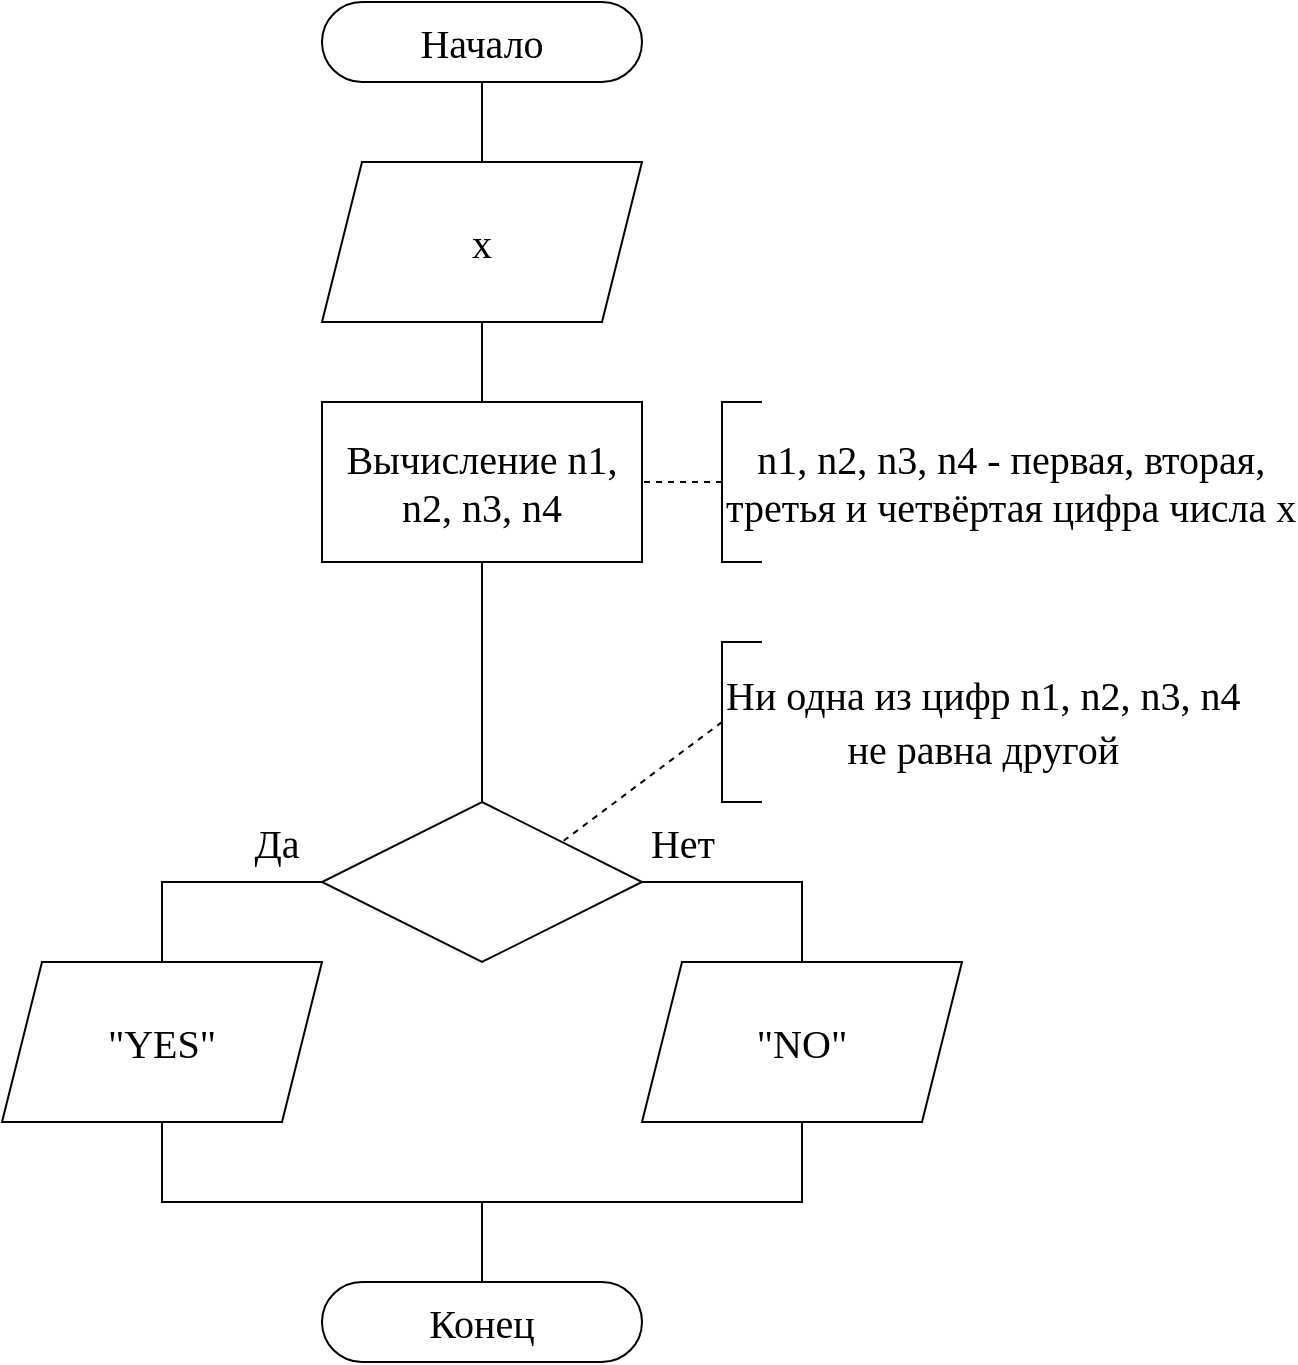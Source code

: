 <mxfile version="15.2.7" type="device"><diagram id="p_sSJPPd7CBM5PTrBs72" name="Страница 1"><mxGraphModel dx="1422" dy="822" grid="1" gridSize="10" guides="1" tooltips="1" connect="1" arrows="1" fold="1" page="1" pageScale="1" pageWidth="827" pageHeight="1169" math="1" shadow="0"><root><mxCell id="0"/><mxCell id="1" parent="0"/><mxCell id="N-GZp5l3dZXzcz5o_aDv-4" value="" style="edgeStyle=orthogonalEdgeStyle;rounded=0;orthogonalLoop=1;jettySize=auto;html=1;endArrow=none;endFill=0;fontFamily=Times New Roman;fontSize=20;" parent="1" source="N-GZp5l3dZXzcz5o_aDv-1" target="N-GZp5l3dZXzcz5o_aDv-2" edge="1"><mxGeometry relative="1" as="geometry"/></mxCell><mxCell id="N-GZp5l3dZXzcz5o_aDv-1" value="Начало" style="rounded=1;whiteSpace=wrap;html=1;arcSize=50;fontFamily=Times New Roman;fontSize=20;" parent="1" vertex="1"><mxGeometry x="320" y="80" width="160" height="40" as="geometry"/></mxCell><mxCell id="Sp5nAANRLCifuOTijUDB-2" value="" style="edgeStyle=orthogonalEdgeStyle;rounded=0;orthogonalLoop=1;jettySize=auto;html=1;endArrow=none;endFill=0;fontFamily=Times New Roman;fontSize=20;" edge="1" parent="1" source="N-GZp5l3dZXzcz5o_aDv-2" target="Sp5nAANRLCifuOTijUDB-1"><mxGeometry relative="1" as="geometry"/></mxCell><mxCell id="N-GZp5l3dZXzcz5o_aDv-2" value="x" style="shape=parallelogram;perimeter=parallelogramPerimeter;whiteSpace=wrap;html=1;fixedSize=1;fontFamily=Times New Roman;fontSize=20;" parent="1" vertex="1"><mxGeometry x="320" y="160" width="160" height="80" as="geometry"/></mxCell><mxCell id="Sp5nAANRLCifuOTijUDB-27" style="edgeStyle=orthogonalEdgeStyle;rounded=0;orthogonalLoop=1;jettySize=auto;html=1;entryX=0.5;entryY=0;entryDx=0;entryDy=0;fontFamily=Times New Roman;fontSize=20;endArrow=none;endFill=0;exitX=0;exitY=0.5;exitDx=0;exitDy=0;" edge="1" parent="1" source="N-GZp5l3dZXzcz5o_aDv-3" target="Sp5nAANRLCifuOTijUDB-25"><mxGeometry relative="1" as="geometry"/></mxCell><mxCell id="Sp5nAANRLCifuOTijUDB-31" value="Да" style="edgeLabel;html=1;align=center;verticalAlign=middle;resizable=0;points=[];fontSize=20;fontFamily=Times New Roman;" vertex="1" connectable="0" parent="Sp5nAANRLCifuOTijUDB-27"><mxGeometry x="-0.617" y="-2" relative="1" as="geometry"><mxPoint y="-18" as="offset"/></mxGeometry></mxCell><mxCell id="Sp5nAANRLCifuOTijUDB-28" style="edgeStyle=orthogonalEdgeStyle;rounded=0;orthogonalLoop=1;jettySize=auto;html=1;entryX=0.5;entryY=0;entryDx=0;entryDy=0;fontFamily=Times New Roman;fontSize=20;endArrow=none;endFill=0;exitX=1;exitY=0.5;exitDx=0;exitDy=0;" edge="1" parent="1" source="N-GZp5l3dZXzcz5o_aDv-3" target="Sp5nAANRLCifuOTijUDB-26"><mxGeometry relative="1" as="geometry"/></mxCell><mxCell id="Sp5nAANRLCifuOTijUDB-32" value="Нет" style="edgeLabel;html=1;align=center;verticalAlign=middle;resizable=0;points=[];fontSize=20;fontFamily=Times New Roman;" vertex="1" connectable="0" parent="Sp5nAANRLCifuOTijUDB-28"><mxGeometry x="-0.617" y="-1" relative="1" as="geometry"><mxPoint x="-3" y="-21" as="offset"/></mxGeometry></mxCell><mxCell id="N-GZp5l3dZXzcz5o_aDv-3" value="" style="rhombus;whiteSpace=wrap;html=1;fontFamily=Times New Roman;fontSize=20;" parent="1" vertex="1"><mxGeometry x="320" y="480" width="160" height="80" as="geometry"/></mxCell><mxCell id="N-GZp5l3dZXzcz5o_aDv-18" value="Конец" style="rounded=1;whiteSpace=wrap;html=1;arcSize=50;fontFamily=Times New Roman;fontSize=20;" parent="1" vertex="1"><mxGeometry x="320" y="720" width="160" height="40" as="geometry"/></mxCell><mxCell id="Sp5nAANRLCifuOTijUDB-3" value="" style="edgeStyle=orthogonalEdgeStyle;rounded=0;orthogonalLoop=1;jettySize=auto;html=1;endArrow=none;endFill=0;fontFamily=Times New Roman;fontSize=20;" edge="1" parent="1" source="Sp5nAANRLCifuOTijUDB-1" target="N-GZp5l3dZXzcz5o_aDv-3"><mxGeometry relative="1" as="geometry"/></mxCell><mxCell id="Sp5nAANRLCifuOTijUDB-1" value="Вычисление n1, n2, n3, n4" style="rounded=0;whiteSpace=wrap;html=1;fontSize=20;fontFamily=Times New Roman;" vertex="1" parent="1"><mxGeometry x="320" y="280" width="160" height="80" as="geometry"/></mxCell><mxCell id="Sp5nAANRLCifuOTijUDB-5" value="" style="edgeStyle=orthogonalEdgeStyle;rounded=0;orthogonalLoop=1;jettySize=auto;html=1;fontSize=20;endArrow=none;endFill=0;dashed=1;fontFamily=Times New Roman;" edge="1" parent="1" source="Sp5nAANRLCifuOTijUDB-4" target="Sp5nAANRLCifuOTijUDB-1"><mxGeometry relative="1" as="geometry"/></mxCell><mxCell id="Sp5nAANRLCifuOTijUDB-4" value="&lt;div style=&quot;text-align: center&quot;&gt;&lt;span&gt;n1, n2, n3, n4 - первая, вторая,&lt;/span&gt;&lt;/div&gt;&lt;div style=&quot;text-align: center&quot;&gt;&lt;span&gt;третья&amp;nbsp;&lt;/span&gt;&lt;span&gt;и четвёртая цифра числа x&lt;/span&gt;&lt;/div&gt;" style="strokeWidth=1;html=1;shape=mxgraph.flowchart.annotation_1;align=left;pointerEvents=1;fontSize=20;spacing=2;fontFamily=Times New Roman;" vertex="1" parent="1"><mxGeometry x="520" y="280" width="20" height="80" as="geometry"/></mxCell><mxCell id="Sp5nAANRLCifuOTijUDB-24" style="rounded=0;orthogonalLoop=1;jettySize=auto;html=1;entryX=1;entryY=0;entryDx=0;entryDy=0;fontFamily=Times New Roman;fontSize=20;endArrow=none;endFill=0;exitX=0;exitY=0.5;exitDx=0;exitDy=0;exitPerimeter=0;dashed=1;" edge="1" parent="1" source="Sp5nAANRLCifuOTijUDB-21" target="N-GZp5l3dZXzcz5o_aDv-3"><mxGeometry relative="1" as="geometry"/></mxCell><mxCell id="Sp5nAANRLCifuOTijUDB-21" value="&lt;div style=&quot;text-align: center&quot;&gt;&lt;div style=&quot;line-height: 27px&quot;&gt;Ни одна из цифр n1, n2, n3, n4&lt;/div&gt;&lt;div style=&quot;line-height: 27px&quot;&gt;не равна другой&lt;/div&gt;&lt;/div&gt;" style="strokeWidth=1;html=1;shape=mxgraph.flowchart.annotation_1;align=left;pointerEvents=1;fontSize=20;spacing=2;fontFamily=Times New Roman;" vertex="1" parent="1"><mxGeometry x="520" y="400" width="20" height="80" as="geometry"/></mxCell><mxCell id="Sp5nAANRLCifuOTijUDB-29" style="edgeStyle=orthogonalEdgeStyle;rounded=0;orthogonalLoop=1;jettySize=auto;html=1;entryX=0.5;entryY=0;entryDx=0;entryDy=0;fontFamily=Times New Roman;fontSize=20;endArrow=none;endFill=0;" edge="1" parent="1" source="Sp5nAANRLCifuOTijUDB-25" target="N-GZp5l3dZXzcz5o_aDv-18"><mxGeometry relative="1" as="geometry"/></mxCell><mxCell id="Sp5nAANRLCifuOTijUDB-25" value="&quot;YES&quot;" style="shape=parallelogram;perimeter=parallelogramPerimeter;whiteSpace=wrap;html=1;fixedSize=1;fontFamily=Times New Roman;fontSize=20;" vertex="1" parent="1"><mxGeometry x="160" y="560" width="160" height="80" as="geometry"/></mxCell><mxCell id="Sp5nAANRLCifuOTijUDB-30" style="edgeStyle=orthogonalEdgeStyle;rounded=0;orthogonalLoop=1;jettySize=auto;html=1;entryX=0.5;entryY=0;entryDx=0;entryDy=0;fontFamily=Times New Roman;fontSize=20;endArrow=none;endFill=0;" edge="1" parent="1" source="Sp5nAANRLCifuOTijUDB-26" target="N-GZp5l3dZXzcz5o_aDv-18"><mxGeometry relative="1" as="geometry"/></mxCell><mxCell id="Sp5nAANRLCifuOTijUDB-26" value="&quot;NO&quot;" style="shape=parallelogram;perimeter=parallelogramPerimeter;whiteSpace=wrap;html=1;fixedSize=1;fontFamily=Times New Roman;fontSize=20;" vertex="1" parent="1"><mxGeometry x="480" y="560" width="160" height="80" as="geometry"/></mxCell></root></mxGraphModel></diagram></mxfile>